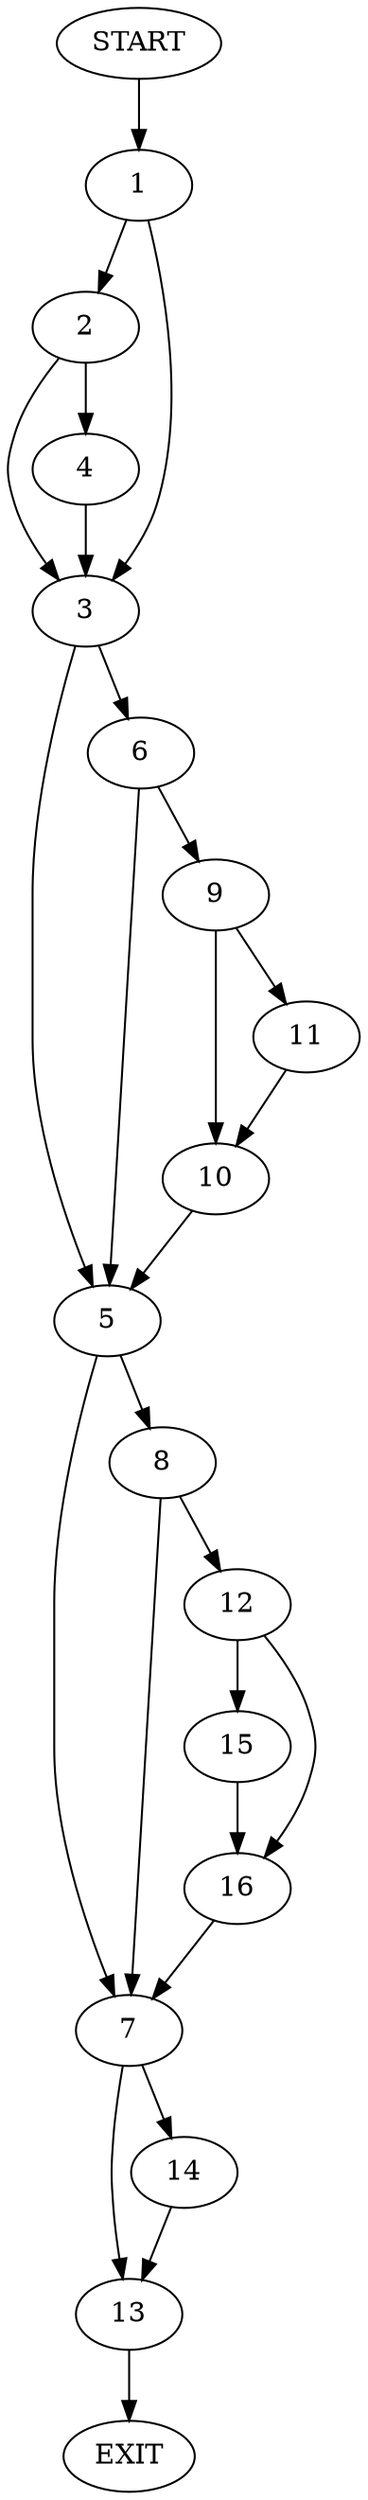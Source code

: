 digraph {
0 [label="START"]
17 [label="EXIT"]
0 -> 1
1 -> 2
1 -> 3
2 -> 4
2 -> 3
3 -> 5
3 -> 6
4 -> 3
5 -> 7
5 -> 8
6 -> 5
6 -> 9
9 -> 10
9 -> 11
10 -> 5
11 -> 10
8 -> 7
8 -> 12
7 -> 13
7 -> 14
12 -> 15
12 -> 16
15 -> 16
16 -> 7
13 -> 17
14 -> 13
}
